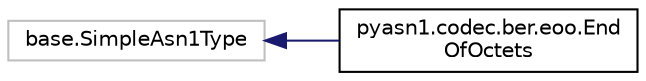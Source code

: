 digraph "Graphical Class Hierarchy"
{
 // LATEX_PDF_SIZE
  edge [fontname="Helvetica",fontsize="10",labelfontname="Helvetica",labelfontsize="10"];
  node [fontname="Helvetica",fontsize="10",shape=record];
  rankdir="LR";
  Node12605 [label="base.SimpleAsn1Type",height=0.2,width=0.4,color="grey75", fillcolor="white", style="filled",tooltip=" "];
  Node12605 -> Node0 [dir="back",color="midnightblue",fontsize="10",style="solid",fontname="Helvetica"];
  Node0 [label="pyasn1.codec.ber.eoo.End\lOfOctets",height=0.2,width=0.4,color="black", fillcolor="white", style="filled",URL="$classpyasn1_1_1codec_1_1ber_1_1eoo_1_1EndOfOctets.html",tooltip=" "];
}
